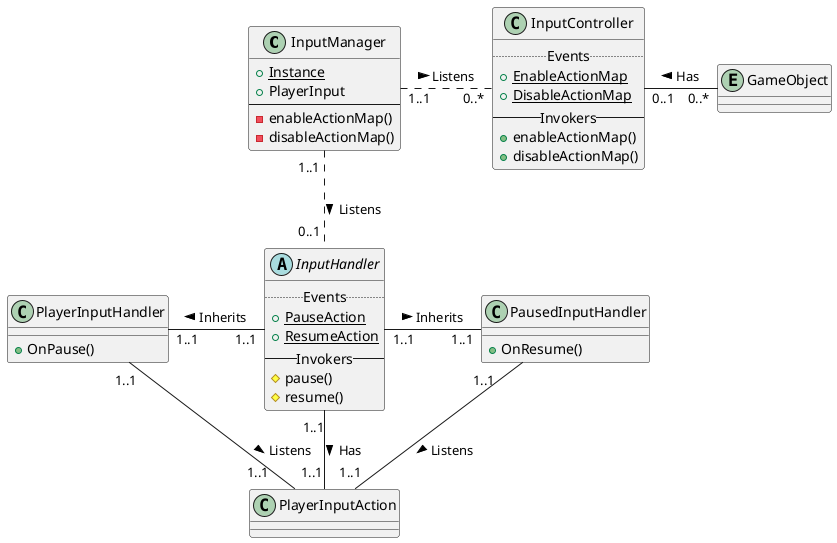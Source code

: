 @startuml inputsystem
class InputManager {
    {static} +Instance
    +PlayerInput
    --
    -enableActionMap()
    -disableActionMap()
}

abstract InputHandler {
    ..Events..
    {static} +PauseAction
    {static} +ResumeAction
    --Invokers--
    #pause()
    #resume()
}

class PlayerInputHandler {
    +OnPause()
}

class PausedInputHandler {
    +OnResume()
}

class PlayerInputAction {

}

class InputController {
    ..Events..
    {static} +EnableActionMap
    {static} +DisableActionMap
    --Invokers--
    +enableActionMap()
    +disableActionMap()
}

entity GameObject

InputManager        "1..1"       .right.   "0..*"       InputController      : "Listens >"
InputController     "0..1"       -right-   "0..*"       GameObject           : "Has <"

InputManager        "1..1 "      .down.    "0..1 "      InputHandler         : "Listens >"
InputHandler        "1..1"       -left-    "1..1"       PlayerInputHandler   : "Inherits >"
InputHandler        "1..1"       -right-   "1..1"       PausedInputHandler   : "Inherits >"

InputHandler        "1..1"       -down-    "1..1"       PlayerInputAction    : "Has >"
PlayerInputHandler  "1..1"       -down-    "1..1    "   PlayerInputAction    : "Listens >"
PausedInputHandler  "1..1     "  -down-    "1..1"       PlayerInputAction    : "Listens >"
@enduml
